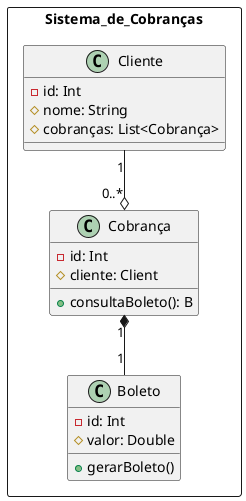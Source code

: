 @startuml sisDeCobrança
  package Sistema_de_Cobranças <<rectangle>> {
    class Cliente {
      - id: Int
      # nome: String
      # cobranças: List<Cobrança>
    }
    class Cobrança {
      - id: Int
      # cliente: Client
      + consultaBoleto(): B
    }
    Cliente "1" --o "0..*" Cobrança
    class Boleto {
      - id: Int
      # valor: Double
      + gerarBoleto()
    }
    Cobrança "1" *-- "1" Boleto
  }
@enduml